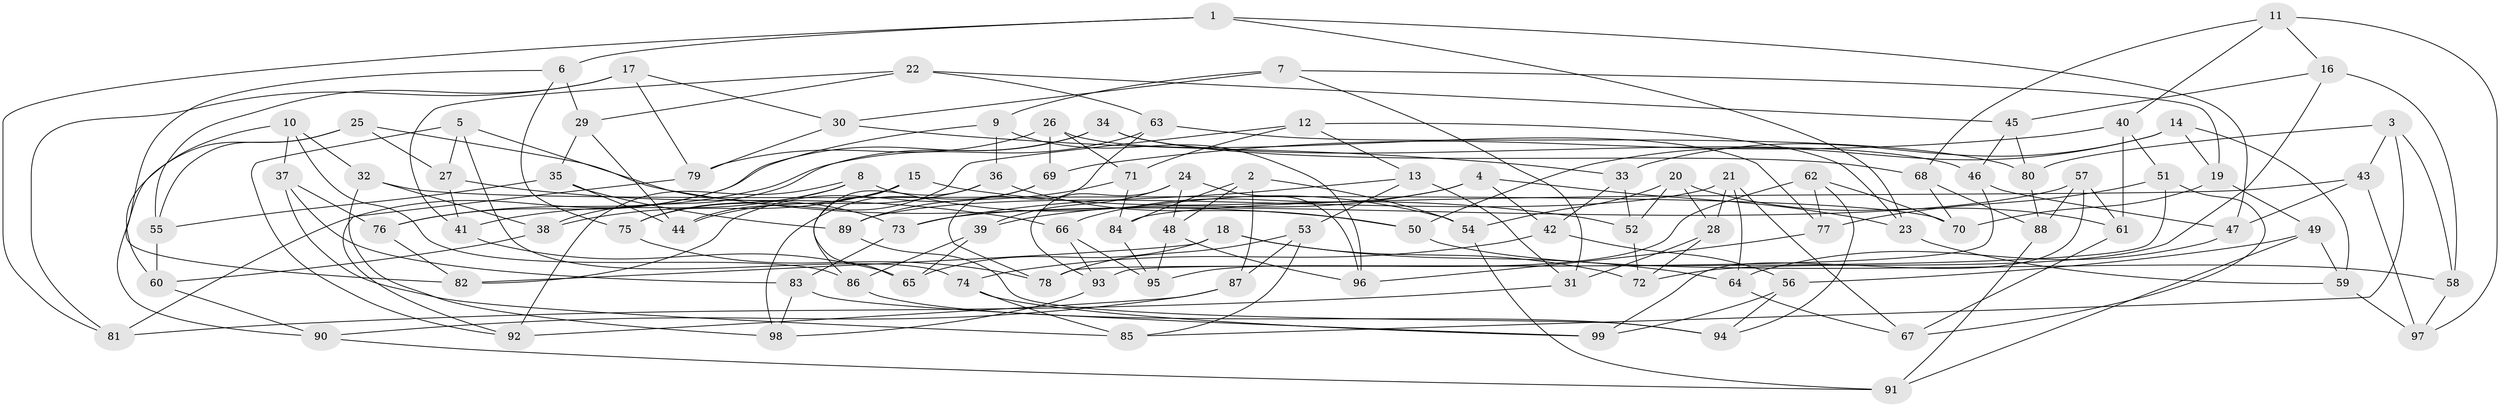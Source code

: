 // Generated by graph-tools (version 1.1) at 2025/38/03/09/25 02:38:09]
// undirected, 99 vertices, 198 edges
graph export_dot {
graph [start="1"]
  node [color=gray90,style=filled];
  1;
  2;
  3;
  4;
  5;
  6;
  7;
  8;
  9;
  10;
  11;
  12;
  13;
  14;
  15;
  16;
  17;
  18;
  19;
  20;
  21;
  22;
  23;
  24;
  25;
  26;
  27;
  28;
  29;
  30;
  31;
  32;
  33;
  34;
  35;
  36;
  37;
  38;
  39;
  40;
  41;
  42;
  43;
  44;
  45;
  46;
  47;
  48;
  49;
  50;
  51;
  52;
  53;
  54;
  55;
  56;
  57;
  58;
  59;
  60;
  61;
  62;
  63;
  64;
  65;
  66;
  67;
  68;
  69;
  70;
  71;
  72;
  73;
  74;
  75;
  76;
  77;
  78;
  79;
  80;
  81;
  82;
  83;
  84;
  85;
  86;
  87;
  88;
  89;
  90;
  91;
  92;
  93;
  94;
  95;
  96;
  97;
  98;
  99;
  1 -- 47;
  1 -- 81;
  1 -- 23;
  1 -- 6;
  2 -- 54;
  2 -- 48;
  2 -- 87;
  2 -- 84;
  3 -- 43;
  3 -- 85;
  3 -- 80;
  3 -- 58;
  4 -- 23;
  4 -- 39;
  4 -- 66;
  4 -- 42;
  5 -- 92;
  5 -- 73;
  5 -- 27;
  5 -- 74;
  6 -- 29;
  6 -- 82;
  6 -- 75;
  7 -- 30;
  7 -- 9;
  7 -- 19;
  7 -- 31;
  8 -- 92;
  8 -- 41;
  8 -- 75;
  8 -- 54;
  9 -- 36;
  9 -- 76;
  9 -- 96;
  10 -- 60;
  10 -- 37;
  10 -- 86;
  10 -- 32;
  11 -- 68;
  11 -- 40;
  11 -- 97;
  11 -- 16;
  12 -- 71;
  12 -- 44;
  12 -- 23;
  12 -- 13;
  13 -- 31;
  13 -- 73;
  13 -- 53;
  14 -- 50;
  14 -- 19;
  14 -- 33;
  14 -- 59;
  15 -- 75;
  15 -- 65;
  15 -- 52;
  15 -- 38;
  16 -- 58;
  16 -- 72;
  16 -- 45;
  17 -- 79;
  17 -- 81;
  17 -- 55;
  17 -- 30;
  18 -- 72;
  18 -- 64;
  18 -- 82;
  18 -- 65;
  19 -- 49;
  19 -- 70;
  20 -- 54;
  20 -- 28;
  20 -- 61;
  20 -- 52;
  21 -- 89;
  21 -- 64;
  21 -- 28;
  21 -- 67;
  22 -- 41;
  22 -- 45;
  22 -- 29;
  22 -- 63;
  23 -- 59;
  24 -- 93;
  24 -- 48;
  24 -- 96;
  24 -- 39;
  25 -- 50;
  25 -- 55;
  25 -- 27;
  25 -- 90;
  26 -- 71;
  26 -- 79;
  26 -- 77;
  26 -- 69;
  27 -- 41;
  27 -- 66;
  28 -- 72;
  28 -- 31;
  29 -- 44;
  29 -- 35;
  30 -- 33;
  30 -- 79;
  31 -- 81;
  32 -- 98;
  32 -- 70;
  32 -- 38;
  33 -- 42;
  33 -- 52;
  34 -- 38;
  34 -- 46;
  34 -- 81;
  34 -- 68;
  35 -- 89;
  35 -- 44;
  35 -- 55;
  36 -- 44;
  36 -- 86;
  36 -- 50;
  37 -- 76;
  37 -- 83;
  37 -- 85;
  38 -- 60;
  39 -- 86;
  39 -- 65;
  40 -- 51;
  40 -- 69;
  40 -- 61;
  41 -- 65;
  42 -- 56;
  42 -- 74;
  43 -- 97;
  43 -- 47;
  43 -- 84;
  45 -- 80;
  45 -- 46;
  46 -- 78;
  46 -- 47;
  47 -- 64;
  48 -- 96;
  48 -- 95;
  49 -- 59;
  49 -- 56;
  49 -- 91;
  50 -- 58;
  51 -- 77;
  51 -- 67;
  51 -- 93;
  52 -- 72;
  53 -- 85;
  53 -- 87;
  53 -- 78;
  54 -- 91;
  55 -- 60;
  56 -- 99;
  56 -- 94;
  57 -- 99;
  57 -- 88;
  57 -- 61;
  57 -- 73;
  58 -- 97;
  59 -- 97;
  60 -- 90;
  61 -- 67;
  62 -- 95;
  62 -- 77;
  62 -- 70;
  62 -- 94;
  63 -- 76;
  63 -- 78;
  63 -- 80;
  64 -- 67;
  66 -- 93;
  66 -- 95;
  68 -- 88;
  68 -- 70;
  69 -- 82;
  69 -- 98;
  71 -- 89;
  71 -- 84;
  73 -- 83;
  74 -- 99;
  74 -- 85;
  75 -- 78;
  76 -- 82;
  77 -- 96;
  79 -- 92;
  80 -- 88;
  83 -- 98;
  83 -- 99;
  84 -- 95;
  86 -- 94;
  87 -- 92;
  87 -- 90;
  88 -- 91;
  89 -- 94;
  90 -- 91;
  93 -- 98;
}
